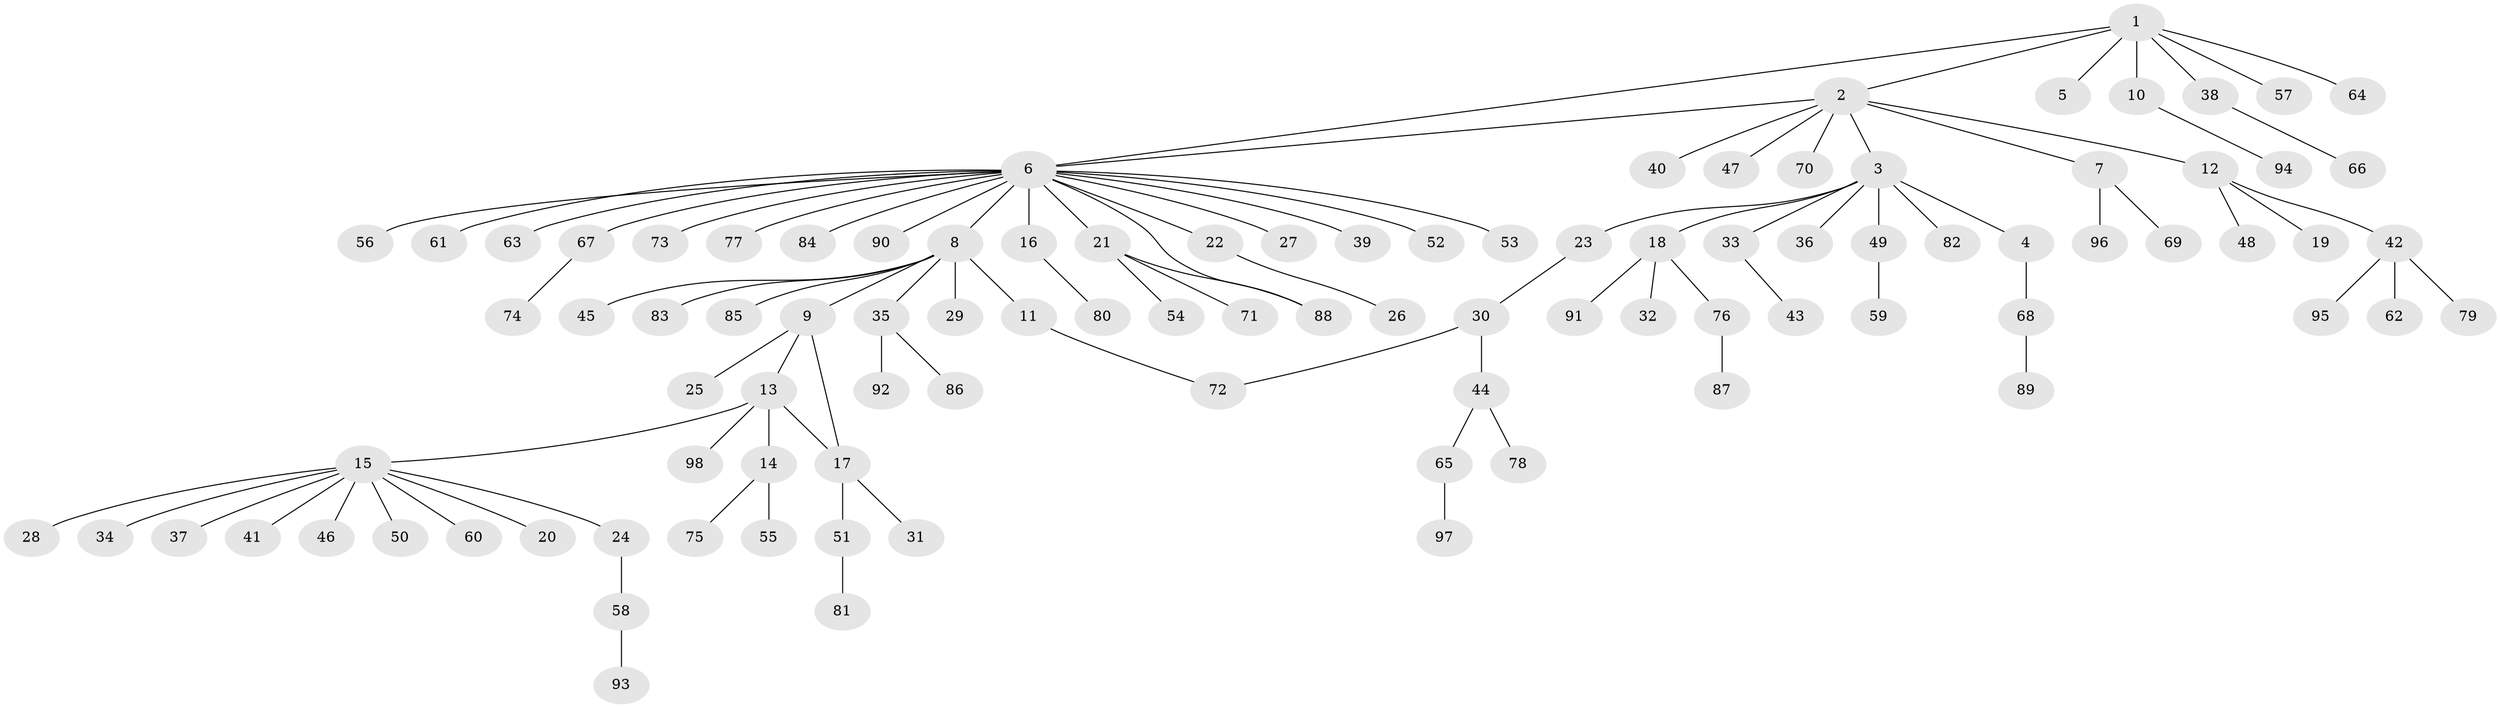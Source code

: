 // Generated by graph-tools (version 1.1) at 2025/01/03/09/25 03:01:39]
// undirected, 98 vertices, 101 edges
graph export_dot {
graph [start="1"]
  node [color=gray90,style=filled];
  1;
  2;
  3;
  4;
  5;
  6;
  7;
  8;
  9;
  10;
  11;
  12;
  13;
  14;
  15;
  16;
  17;
  18;
  19;
  20;
  21;
  22;
  23;
  24;
  25;
  26;
  27;
  28;
  29;
  30;
  31;
  32;
  33;
  34;
  35;
  36;
  37;
  38;
  39;
  40;
  41;
  42;
  43;
  44;
  45;
  46;
  47;
  48;
  49;
  50;
  51;
  52;
  53;
  54;
  55;
  56;
  57;
  58;
  59;
  60;
  61;
  62;
  63;
  64;
  65;
  66;
  67;
  68;
  69;
  70;
  71;
  72;
  73;
  74;
  75;
  76;
  77;
  78;
  79;
  80;
  81;
  82;
  83;
  84;
  85;
  86;
  87;
  88;
  89;
  90;
  91;
  92;
  93;
  94;
  95;
  96;
  97;
  98;
  1 -- 2;
  1 -- 5;
  1 -- 6;
  1 -- 10;
  1 -- 38;
  1 -- 57;
  1 -- 64;
  2 -- 3;
  2 -- 6;
  2 -- 7;
  2 -- 12;
  2 -- 40;
  2 -- 47;
  2 -- 70;
  3 -- 4;
  3 -- 18;
  3 -- 23;
  3 -- 33;
  3 -- 36;
  3 -- 49;
  3 -- 82;
  4 -- 68;
  6 -- 8;
  6 -- 16;
  6 -- 21;
  6 -- 22;
  6 -- 27;
  6 -- 39;
  6 -- 52;
  6 -- 53;
  6 -- 56;
  6 -- 61;
  6 -- 63;
  6 -- 67;
  6 -- 73;
  6 -- 77;
  6 -- 84;
  6 -- 88;
  6 -- 90;
  7 -- 69;
  7 -- 96;
  8 -- 9;
  8 -- 11;
  8 -- 29;
  8 -- 35;
  8 -- 45;
  8 -- 83;
  8 -- 85;
  9 -- 13;
  9 -- 17;
  9 -- 25;
  10 -- 94;
  11 -- 72;
  12 -- 19;
  12 -- 42;
  12 -- 48;
  13 -- 14;
  13 -- 15;
  13 -- 17;
  13 -- 98;
  14 -- 55;
  14 -- 75;
  15 -- 20;
  15 -- 24;
  15 -- 28;
  15 -- 34;
  15 -- 37;
  15 -- 41;
  15 -- 46;
  15 -- 50;
  15 -- 60;
  16 -- 80;
  17 -- 31;
  17 -- 51;
  18 -- 32;
  18 -- 76;
  18 -- 91;
  21 -- 54;
  21 -- 71;
  21 -- 88;
  22 -- 26;
  23 -- 30;
  24 -- 58;
  30 -- 44;
  30 -- 72;
  33 -- 43;
  35 -- 86;
  35 -- 92;
  38 -- 66;
  42 -- 62;
  42 -- 79;
  42 -- 95;
  44 -- 65;
  44 -- 78;
  49 -- 59;
  51 -- 81;
  58 -- 93;
  65 -- 97;
  67 -- 74;
  68 -- 89;
  76 -- 87;
}

